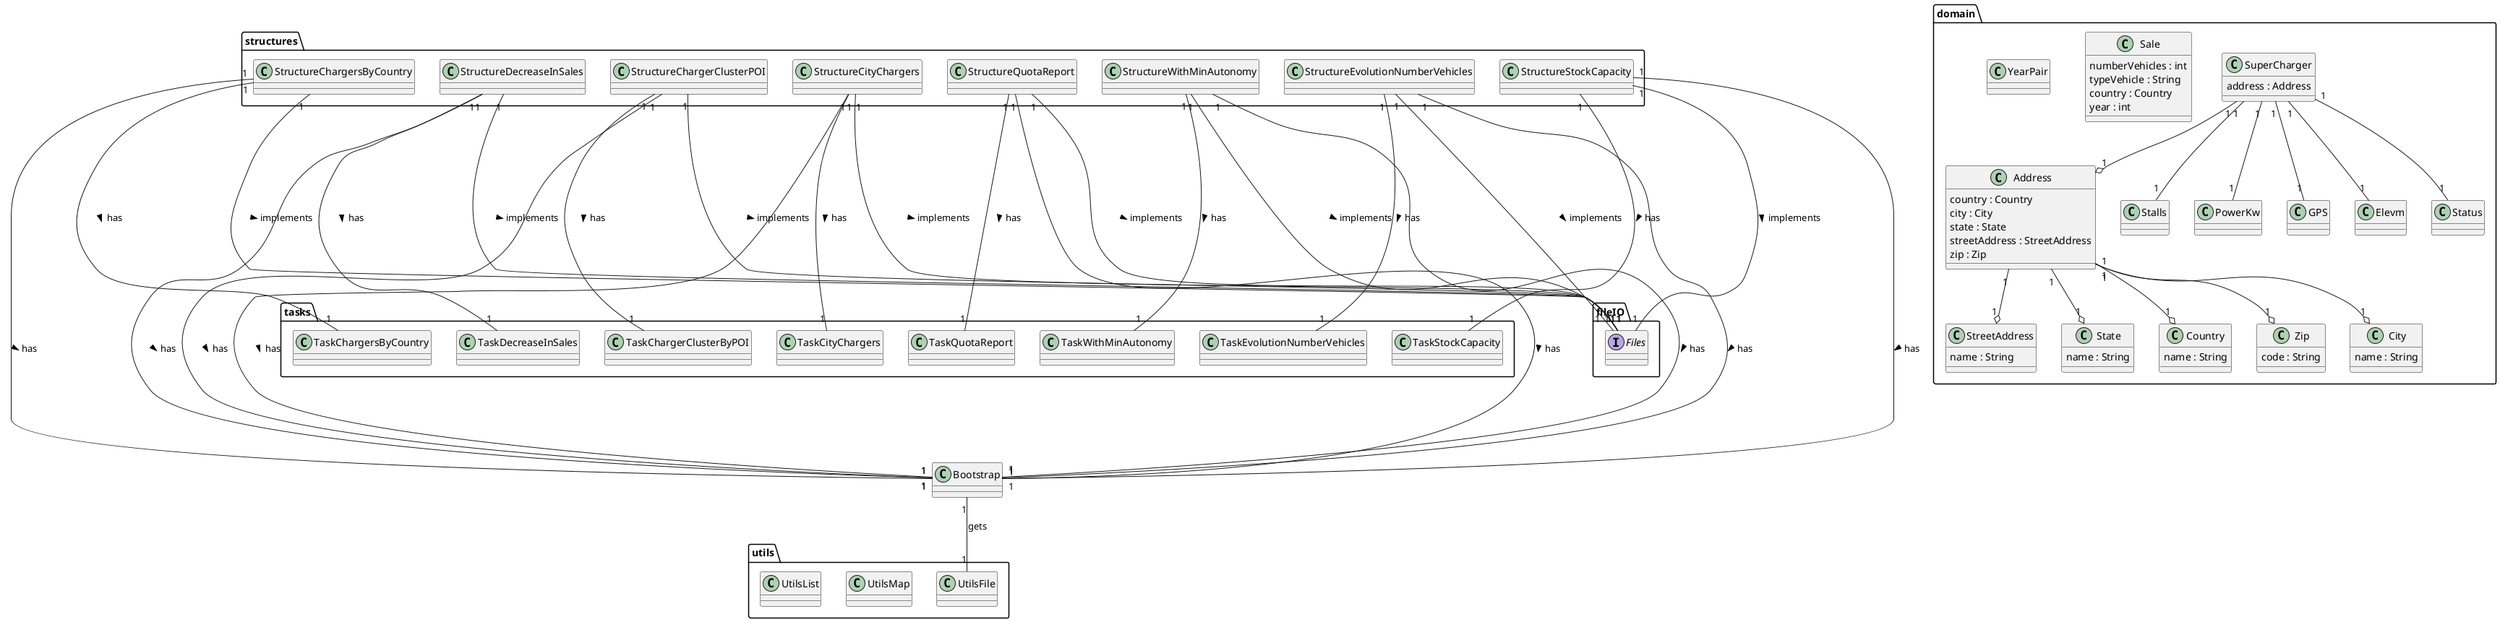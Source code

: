 


@startuml



    package domain{
        class Address{
            country : Country
            city : City
            state : State
            streetAddress : StreetAddress
            zip : Zip
        }

        class Zip{
            code : String
        }

        class City{
            name : String
        }

        class StreetAddress{
            name : String
        }

        class State{
            name : String
        }

        class Country {
            name : String


        }

        class SuperCharger{
            address : Address
        }

        class Sale{
            numberVehicles : int
            typeVehicle : String
            country : Country
            year : int
        }


        class Stalls{
        }

        class PowerKw{
        }

        class GPS{
        }

        class Elevm{
        }

        class Status{
        }
        class YearPair{
        }
    }
    package structures{
        class StructureChargerClusterPOI{}
        class StructureChargersByCountry{}
        class StructureCityChargers{}
        class StructureDecreaseInSales{}
        class StructureQuotaReport{}
        class StructureStockCapacity{}
        class StructureWithMinAutonomy{}
        class StructureEvolutionNumberVehicles{}

    }

    package tasks{
        class TaskChargerClusterByPOI{}
        class TaskChargersByCountry{}
        class TaskCityChargers{}
        class TaskDecreaseInSales{}
        class TaskQuotaReport{}
        class TaskStockCapacity{}
        class TaskWithMinAutonomy{}
        class TaskEvolutionNumberVehicles{}
    }



    package fileIO{
        interface Files{}
    }

    package utils{
        class UtilsFile{}
        class UtilsMap{}
        class UtilsList{}

    }


Address "1" --o "1" Country
Address "1" --o "1" City
Address "1" --o "1" StreetAddress
Address "1" --o "1" Zip
Address "1" --o "1" State

SuperCharger "1" --o "1" Address
SuperCharger "1" -- "1" Status
SuperCharger "1" -- "1" GPS
SuperCharger "1" -- "1" PowerKw
SuperCharger "1" -- "1" Stalls
SuperCharger "1" -- "1" Elevm

StructureChargerClusterPOI "1" --- "1" TaskChargerClusterByPOI : has >
StructureChargersByCountry "1" -- "1" TaskChargersByCountry : has >
StructureCityChargers "1" -- "1" TaskCityChargers : has >
StructureDecreaseInSales "1" -- "1" TaskDecreaseInSales : has >
StructureWithMinAutonomy "1" --- "1" TaskWithMinAutonomy : has >
StructureEvolutionNumberVehicles "1" -- "1" TaskEvolutionNumberVehicles : has >
StructureQuotaReport "1" --- "1" TaskQuotaReport : has >
StructureStockCapacity "1" --- "1" TaskStockCapacity : has >

StructureChargerClusterPOI "1" --- "1" Files : implements >
StructureChargersByCountry "1" -- "1" Files : implements >
StructureCityChargers "1" -- "1" Files : implements >
StructureDecreaseInSales "1" -- "1" Files : implements >
StructureWithMinAutonomy "1" --- "1" Files : implements >
StructureEvolutionNumberVehicles "1" -- "1" Files : implements >
StructureQuotaReport "1" --- "1" Files : implements >
StructureStockCapacity "1" --- "1" Files : implements >

StructureChargerClusterPOI "1" ----- "1" Bootstrap : has >
StructureChargersByCountry "1" --- "1" Bootstrap : has >
StructureCityChargers "1" ---- "1" Bootstrap : has >
StructureDecreaseInSales "1" ---- "1" Bootstrap : has >
StructureWithMinAutonomy "1" --- "1" Bootstrap : has >
StructureEvolutionNumberVehicles "1" ---- "1" Bootstrap : has >
StructureQuotaReport "1" --- "1" Bootstrap : has >
StructureStockCapacity "1" --- "1" Bootstrap : has >

Bootstrap "1" -- "1" UtilsFile : gets


@enduml